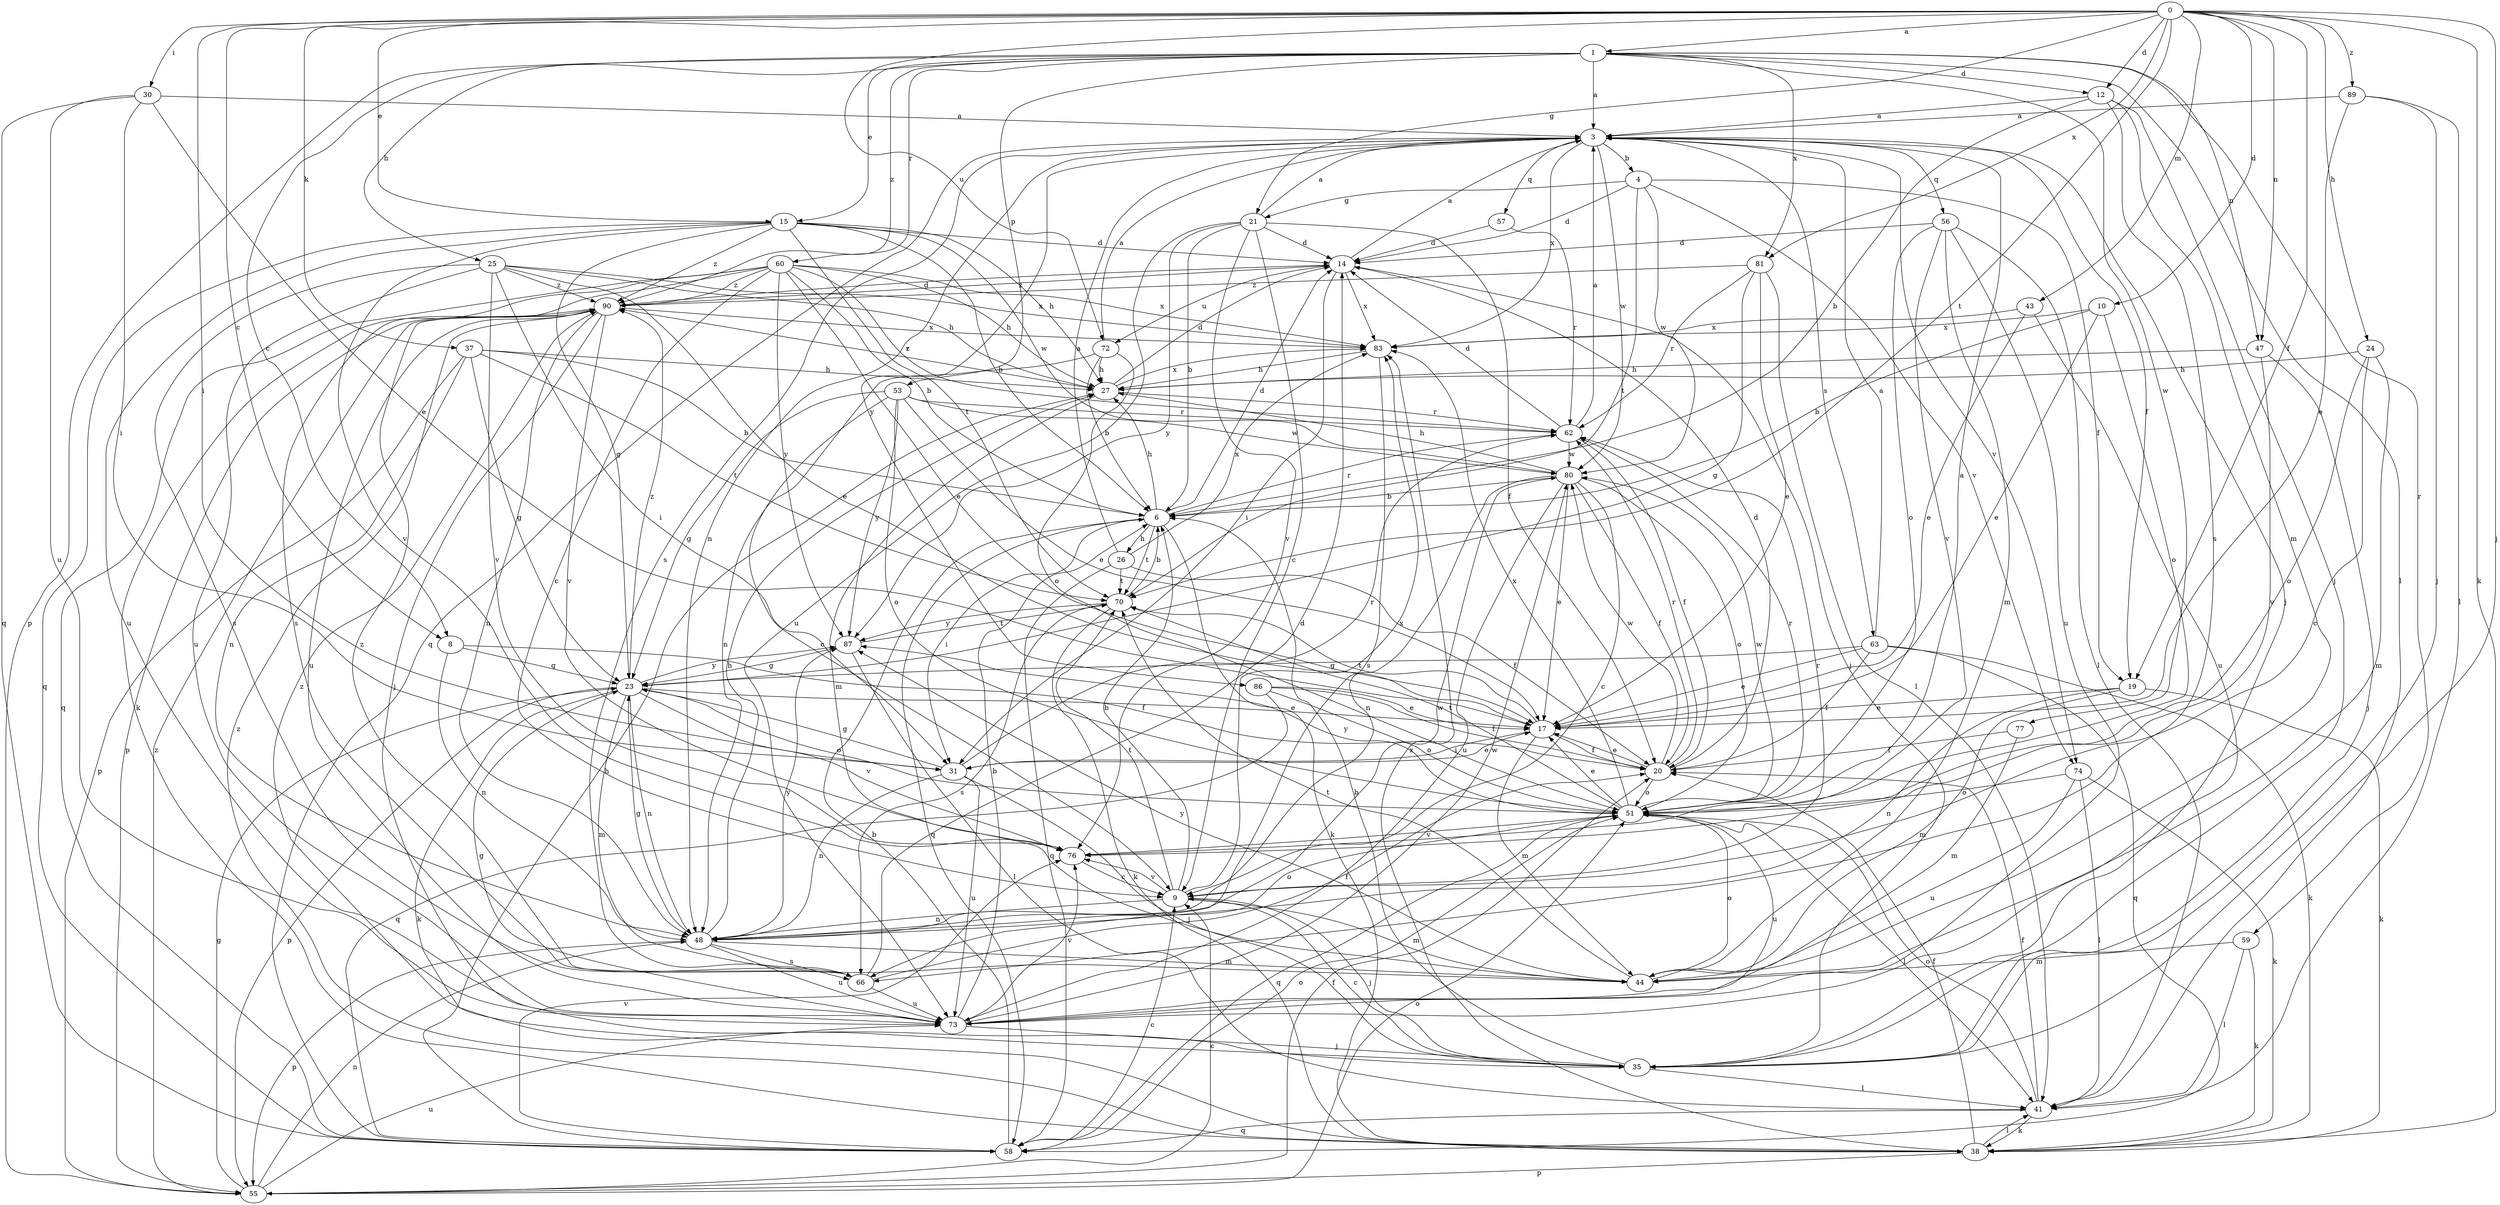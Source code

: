 strict digraph  {
0;
1;
3;
4;
6;
8;
9;
10;
12;
14;
15;
17;
19;
20;
21;
23;
24;
25;
26;
27;
30;
31;
35;
37;
38;
41;
43;
44;
47;
48;
51;
53;
55;
56;
57;
58;
59;
60;
62;
63;
66;
70;
72;
73;
74;
76;
77;
80;
81;
83;
86;
87;
89;
90;
0 -> 1  [label=a];
0 -> 8  [label=c];
0 -> 10  [label=d];
0 -> 12  [label=d];
0 -> 15  [label=e];
0 -> 19  [label=f];
0 -> 21  [label=g];
0 -> 24  [label=h];
0 -> 30  [label=i];
0 -> 31  [label=i];
0 -> 35  [label=j];
0 -> 37  [label=k];
0 -> 38  [label=k];
0 -> 43  [label=m];
0 -> 47  [label=n];
0 -> 70  [label=t];
0 -> 72  [label=u];
0 -> 81  [label=x];
0 -> 89  [label=z];
1 -> 3  [label=a];
1 -> 8  [label=c];
1 -> 12  [label=d];
1 -> 15  [label=e];
1 -> 25  [label=h];
1 -> 41  [label=l];
1 -> 47  [label=n];
1 -> 53  [label=p];
1 -> 55  [label=p];
1 -> 59  [label=r];
1 -> 60  [label=r];
1 -> 77  [label=w];
1 -> 81  [label=x];
1 -> 90  [label=z];
3 -> 4  [label=b];
3 -> 19  [label=f];
3 -> 35  [label=j];
3 -> 48  [label=n];
3 -> 56  [label=q];
3 -> 57  [label=q];
3 -> 58  [label=q];
3 -> 63  [label=s];
3 -> 66  [label=s];
3 -> 74  [label=v];
3 -> 80  [label=w];
3 -> 83  [label=x];
3 -> 86  [label=y];
4 -> 14  [label=d];
4 -> 19  [label=f];
4 -> 21  [label=g];
4 -> 70  [label=t];
4 -> 74  [label=v];
4 -> 80  [label=w];
6 -> 14  [label=d];
6 -> 26  [label=h];
6 -> 27  [label=h];
6 -> 31  [label=i];
6 -> 38  [label=k];
6 -> 58  [label=q];
6 -> 62  [label=r];
6 -> 70  [label=t];
8 -> 20  [label=f];
8 -> 23  [label=g];
8 -> 48  [label=n];
9 -> 6  [label=b];
9 -> 35  [label=j];
9 -> 44  [label=m];
9 -> 48  [label=n];
9 -> 62  [label=r];
9 -> 70  [label=t];
9 -> 76  [label=v];
9 -> 83  [label=x];
10 -> 6  [label=b];
10 -> 17  [label=e];
10 -> 51  [label=o];
10 -> 83  [label=x];
12 -> 3  [label=a];
12 -> 6  [label=b];
12 -> 35  [label=j];
12 -> 44  [label=m];
12 -> 66  [label=s];
14 -> 3  [label=a];
14 -> 31  [label=i];
14 -> 35  [label=j];
14 -> 72  [label=u];
14 -> 83  [label=x];
14 -> 90  [label=z];
15 -> 6  [label=b];
15 -> 14  [label=d];
15 -> 23  [label=g];
15 -> 27  [label=h];
15 -> 58  [label=q];
15 -> 70  [label=t];
15 -> 73  [label=u];
15 -> 76  [label=v];
15 -> 80  [label=w];
15 -> 90  [label=z];
17 -> 20  [label=f];
17 -> 31  [label=i];
17 -> 44  [label=m];
17 -> 70  [label=t];
19 -> 17  [label=e];
19 -> 38  [label=k];
19 -> 44  [label=m];
19 -> 48  [label=n];
20 -> 14  [label=d];
20 -> 17  [label=e];
20 -> 51  [label=o];
20 -> 62  [label=r];
20 -> 80  [label=w];
21 -> 3  [label=a];
21 -> 6  [label=b];
21 -> 9  [label=c];
21 -> 14  [label=d];
21 -> 20  [label=f];
21 -> 73  [label=u];
21 -> 76  [label=v];
21 -> 87  [label=y];
23 -> 17  [label=e];
23 -> 38  [label=k];
23 -> 44  [label=m];
23 -> 48  [label=n];
23 -> 51  [label=o];
23 -> 55  [label=p];
23 -> 76  [label=v];
23 -> 87  [label=y];
23 -> 90  [label=z];
24 -> 9  [label=c];
24 -> 27  [label=h];
24 -> 44  [label=m];
24 -> 51  [label=o];
25 -> 17  [label=e];
25 -> 27  [label=h];
25 -> 31  [label=i];
25 -> 66  [label=s];
25 -> 73  [label=u];
25 -> 76  [label=v];
25 -> 83  [label=x];
25 -> 90  [label=z];
26 -> 3  [label=a];
26 -> 20  [label=f];
26 -> 58  [label=q];
26 -> 70  [label=t];
26 -> 83  [label=x];
27 -> 14  [label=d];
27 -> 44  [label=m];
27 -> 62  [label=r];
27 -> 83  [label=x];
27 -> 90  [label=z];
30 -> 3  [label=a];
30 -> 17  [label=e];
30 -> 31  [label=i];
30 -> 58  [label=q];
30 -> 73  [label=u];
31 -> 17  [label=e];
31 -> 23  [label=g];
31 -> 35  [label=j];
31 -> 48  [label=n];
31 -> 62  [label=r];
31 -> 73  [label=u];
35 -> 6  [label=b];
35 -> 9  [label=c];
35 -> 41  [label=l];
35 -> 90  [label=z];
37 -> 6  [label=b];
37 -> 23  [label=g];
37 -> 27  [label=h];
37 -> 48  [label=n];
37 -> 55  [label=p];
37 -> 70  [label=t];
38 -> 20  [label=f];
38 -> 41  [label=l];
38 -> 55  [label=p];
38 -> 83  [label=x];
38 -> 90  [label=z];
41 -> 20  [label=f];
41 -> 38  [label=k];
41 -> 51  [label=o];
41 -> 58  [label=q];
43 -> 17  [label=e];
43 -> 73  [label=u];
43 -> 83  [label=x];
44 -> 51  [label=o];
44 -> 70  [label=t];
44 -> 87  [label=y];
47 -> 27  [label=h];
47 -> 35  [label=j];
47 -> 76  [label=v];
48 -> 23  [label=g];
48 -> 27  [label=h];
48 -> 44  [label=m];
48 -> 51  [label=o];
48 -> 55  [label=p];
48 -> 66  [label=s];
48 -> 73  [label=u];
48 -> 80  [label=w];
48 -> 87  [label=y];
51 -> 3  [label=a];
51 -> 17  [label=e];
51 -> 41  [label=l];
51 -> 58  [label=q];
51 -> 62  [label=r];
51 -> 70  [label=t];
51 -> 73  [label=u];
51 -> 76  [label=v];
51 -> 80  [label=w];
51 -> 83  [label=x];
51 -> 87  [label=y];
53 -> 9  [label=c];
53 -> 17  [label=e];
53 -> 23  [label=g];
53 -> 51  [label=o];
53 -> 62  [label=r];
53 -> 80  [label=w];
53 -> 87  [label=y];
55 -> 9  [label=c];
55 -> 20  [label=f];
55 -> 23  [label=g];
55 -> 48  [label=n];
55 -> 51  [label=o];
55 -> 73  [label=u];
55 -> 90  [label=z];
56 -> 14  [label=d];
56 -> 41  [label=l];
56 -> 44  [label=m];
56 -> 51  [label=o];
56 -> 73  [label=u];
56 -> 76  [label=v];
57 -> 14  [label=d];
57 -> 62  [label=r];
58 -> 6  [label=b];
58 -> 9  [label=c];
58 -> 27  [label=h];
58 -> 51  [label=o];
58 -> 76  [label=v];
59 -> 38  [label=k];
59 -> 41  [label=l];
59 -> 44  [label=m];
60 -> 6  [label=b];
60 -> 9  [label=c];
60 -> 17  [label=e];
60 -> 27  [label=h];
60 -> 38  [label=k];
60 -> 58  [label=q];
60 -> 62  [label=r];
60 -> 66  [label=s];
60 -> 83  [label=x];
60 -> 87  [label=y];
60 -> 90  [label=z];
62 -> 3  [label=a];
62 -> 14  [label=d];
62 -> 20  [label=f];
62 -> 80  [label=w];
63 -> 3  [label=a];
63 -> 17  [label=e];
63 -> 20  [label=f];
63 -> 23  [label=g];
63 -> 38  [label=k];
63 -> 58  [label=q];
66 -> 14  [label=d];
66 -> 20  [label=f];
66 -> 73  [label=u];
66 -> 90  [label=z];
70 -> 6  [label=b];
70 -> 38  [label=k];
70 -> 66  [label=s];
70 -> 87  [label=y];
72 -> 3  [label=a];
72 -> 6  [label=b];
72 -> 27  [label=h];
72 -> 48  [label=n];
72 -> 51  [label=o];
73 -> 6  [label=b];
73 -> 23  [label=g];
73 -> 35  [label=j];
73 -> 76  [label=v];
73 -> 80  [label=w];
74 -> 38  [label=k];
74 -> 41  [label=l];
74 -> 51  [label=o];
74 -> 73  [label=u];
76 -> 9  [label=c];
77 -> 20  [label=f];
77 -> 44  [label=m];
80 -> 6  [label=b];
80 -> 9  [label=c];
80 -> 17  [label=e];
80 -> 20  [label=f];
80 -> 27  [label=h];
80 -> 48  [label=n];
80 -> 51  [label=o];
80 -> 73  [label=u];
81 -> 17  [label=e];
81 -> 23  [label=g];
81 -> 41  [label=l];
81 -> 62  [label=r];
81 -> 90  [label=z];
83 -> 27  [label=h];
83 -> 66  [label=s];
86 -> 17  [label=e];
86 -> 20  [label=f];
86 -> 51  [label=o];
86 -> 58  [label=q];
87 -> 23  [label=g];
87 -> 41  [label=l];
87 -> 70  [label=t];
89 -> 3  [label=a];
89 -> 17  [label=e];
89 -> 35  [label=j];
89 -> 41  [label=l];
90 -> 14  [label=d];
90 -> 35  [label=j];
90 -> 48  [label=n];
90 -> 55  [label=p];
90 -> 73  [label=u];
90 -> 76  [label=v];
90 -> 83  [label=x];
}
